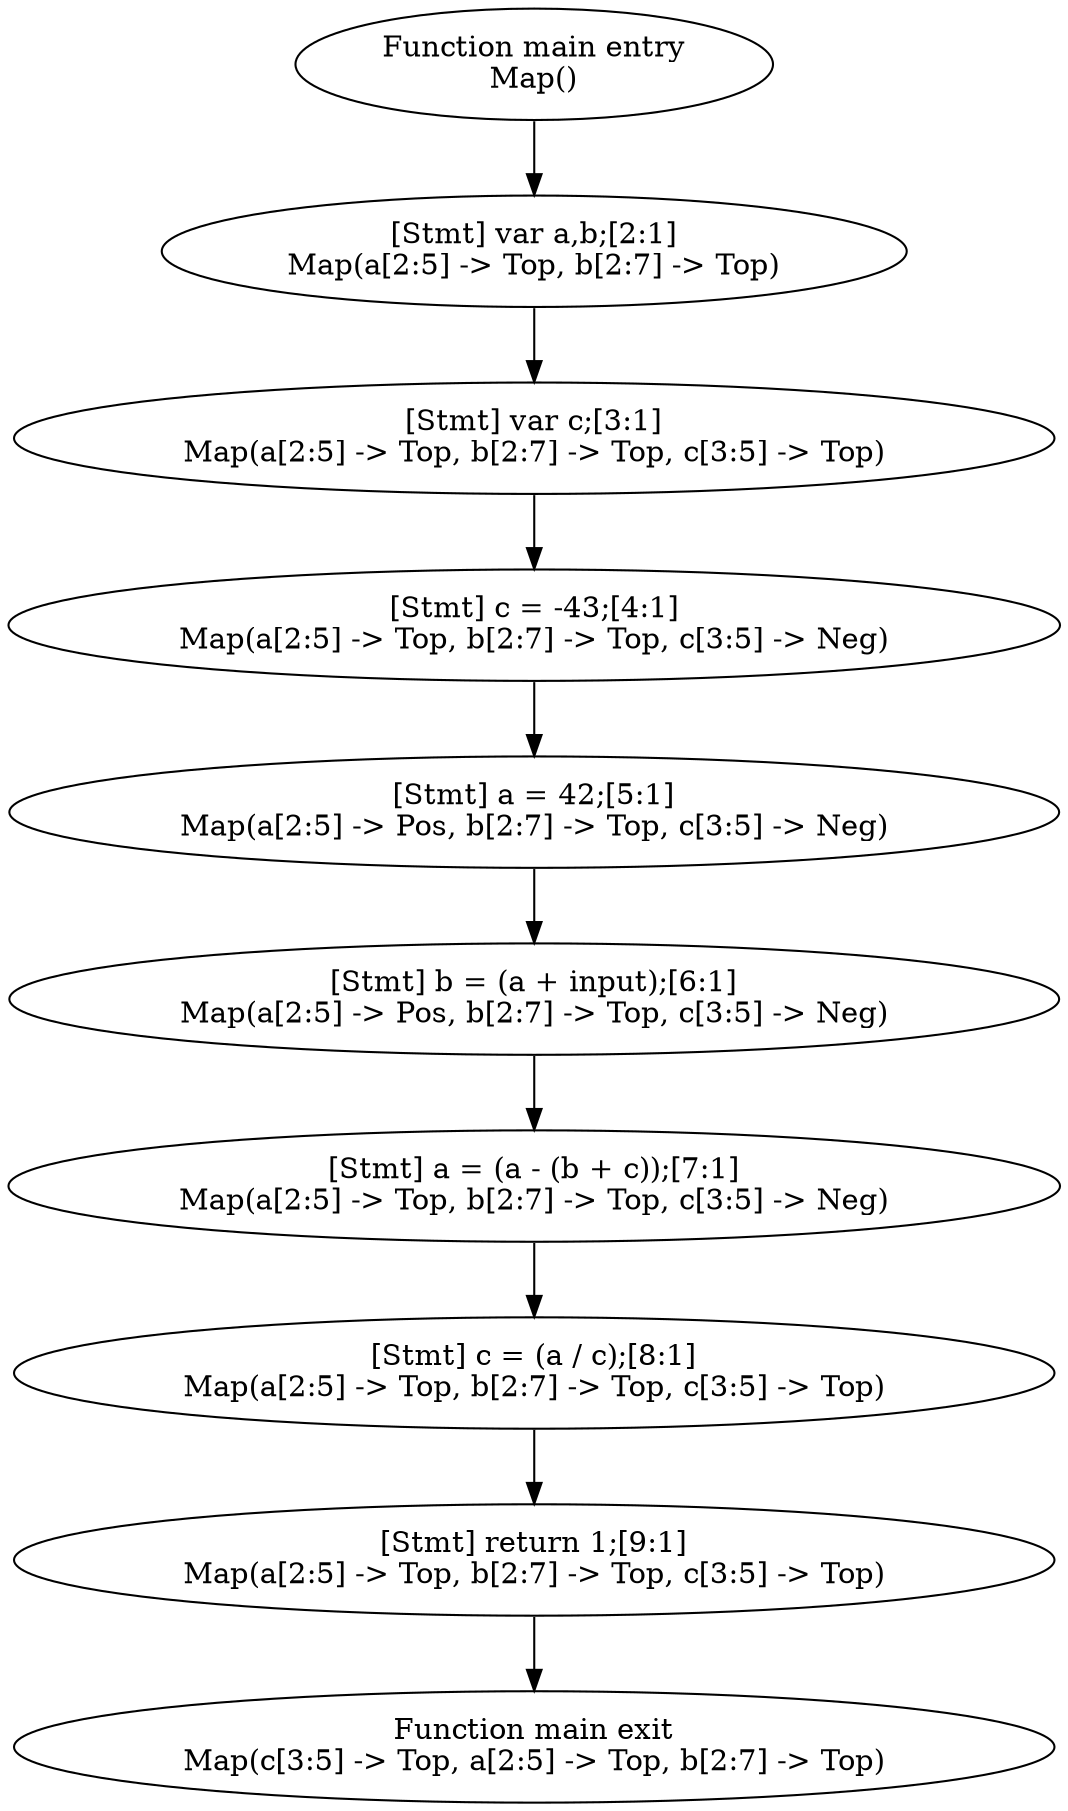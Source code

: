 digraph CFG{entry1_1[label="Function main entry\nMap()"]
exit1_1[label="Function main exit\nMap(c[3:5] -\> Top, a[2:5] -\> Top, b[2:7] -\> Top)"]
real1_2[label="[Stmt] var a,b;[2:1]\nMap(a[2:5] -\> Top, b[2:7] -\> Top)"]
real1_3[label="[Stmt] var c;[3:1]\nMap(a[2:5] -\> Top, b[2:7] -\> Top, c[3:5] -\> Top)"]
real1_4[label="[Stmt] c = -43;[4:1]\nMap(a[2:5] -\> Top, b[2:7] -\> Top, c[3:5] -\> Neg)"]
real1_5[label="[Stmt] a = 42;[5:1]\nMap(a[2:5] -\> Pos, b[2:7] -\> Top, c[3:5] -\> Neg)"]
real1_6[label="[Stmt] b = (a + input);[6:1]\nMap(a[2:5] -\> Pos, b[2:7] -\> Top, c[3:5] -\> Neg)"]
real1_7[label="[Stmt] a = (a - (b + c));[7:1]\nMap(a[2:5] -\> Top, b[2:7] -\> Top, c[3:5] -\> Neg)"]
real1_8[label="[Stmt] c = (a / c);[8:1]\nMap(a[2:5] -\> Top, b[2:7] -\> Top, c[3:5] -\> Top)"]
real1_9[label="[Stmt] return 1;[9:1]\nMap(a[2:5] -\> Top, b[2:7] -\> Top, c[3:5] -\> Top)"]
entry1_1 -> real1_2[label=""]
real1_2 -> real1_3[label=""]
real1_3 -> real1_4[label=""]
real1_4 -> real1_5[label=""]
real1_5 -> real1_6[label=""]
real1_6 -> real1_7[label=""]
real1_7 -> real1_8[label=""]
real1_8 -> real1_9[label=""]
real1_9 -> exit1_1[label=""]
}